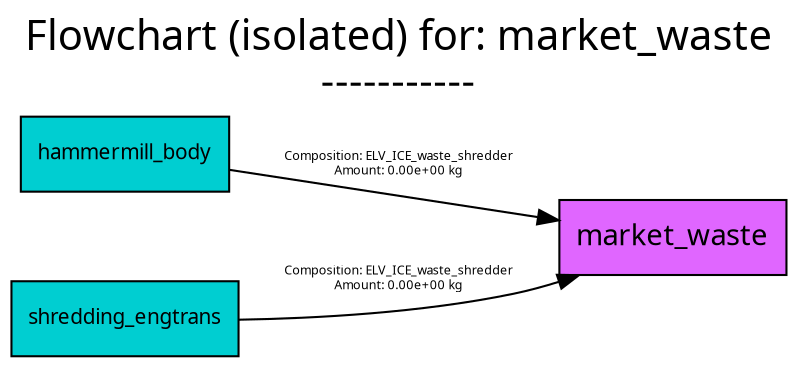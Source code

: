 digraph {
	graph [bb="0,0,345,167",
		font=Cabin,
		fontname=Cabin,
		fontsize=20,
		label="Flowchart (isolated) for: market_waste
-----------",
		labeljust=c,
		labelloc=tc,
		lheight=0.61,
		lp="172.5,141",
		lwidth=4.49,
		nodesep=0.6,
		rankdir=LR,
		ranksep=0.6
	];
	node [label="\N"];
	market_waste	[fillcolor=mediumorchid1,
		fontname=Cabin,
		fontsize=14,
		height=0.5,
		pos="294.5,57",
		shape=box,
		style=filled,
		width=1.4028];
	hammermill_body	[fillcolor=darkturquoise,
		fontname=Cabin,
		fontsize=10,
		height=0.5,
		pos="50,97",
		shape=box,
		style=filled,
		width=1.3194];
	hammermill_body -> market_waste	[color=black,
		fontname=Cabin,
		fontsize=6,
		label="Composition: ELV_ICE_waste_shredder
Amount: 0.00e+00 kg",
		lp="172,92",
		pos="e,243.97,65.17 97.756,89.288 136.54,82.891 191.92,73.756 233.88,66.834"];
	shredding_engtrans	[fillcolor=darkturquoise,
		fontname=Cabin,
		fontsize=10,
		height=0.5,
		pos="50,18",
		shape=box,
		style=filled,
		width=1.3889];
	shredding_engtrans -> market_waste	[color=black,
		fontname=Cabin,
		fontsize=6,
		label="Composition: ELV_ICE_waste_shredder
Amount: 0.00e+00 kg",
		lp="172,37",
		pos="e,251.77,38.925 100.18,17.684 134.65,18.374 181.59,21.152 222,30 228.62,31.449 235.44,33.395 242.12,35.58"];
}
